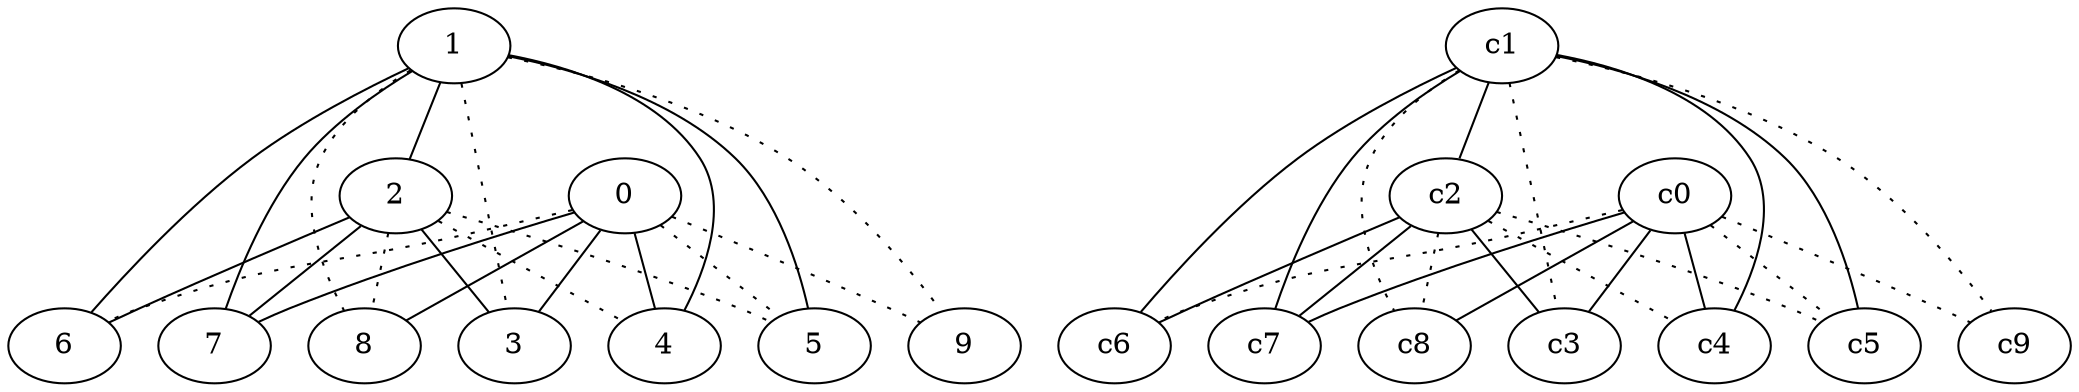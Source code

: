 graph {
a0[label=0];
a1[label=1];
a2[label=2];
a3[label=3];
a4[label=4];
a5[label=5];
a6[label=6];
a7[label=7];
a8[label=8];
a9[label=9];
a0 -- a3;
a0 -- a4;
a0 -- a5 [style=dotted];
a0 -- a6 [style=dotted];
a0 -- a7;
a0 -- a8;
a0 -- a9 [style=dotted];
a1 -- a2;
a1 -- a3 [style=dotted];
a1 -- a4;
a1 -- a5;
a1 -- a6;
a1 -- a7;
a1 -- a8 [style=dotted];
a1 -- a9 [style=dotted];
a2 -- a3;
a2 -- a4 [style=dotted];
a2 -- a5 [style=dotted];
a2 -- a6;
a2 -- a7;
a2 -- a8 [style=dotted];
c0 -- c3;
c0 -- c4;
c0 -- c5 [style=dotted];
c0 -- c6 [style=dotted];
c0 -- c7;
c0 -- c8;
c0 -- c9 [style=dotted];
c1 -- c2;
c1 -- c3 [style=dotted];
c1 -- c4;
c1 -- c5;
c1 -- c6;
c1 -- c7;
c1 -- c8 [style=dotted];
c1 -- c9 [style=dotted];
c2 -- c3;
c2 -- c4 [style=dotted];
c2 -- c5 [style=dotted];
c2 -- c6;
c2 -- c7;
c2 -- c8 [style=dotted];
}

